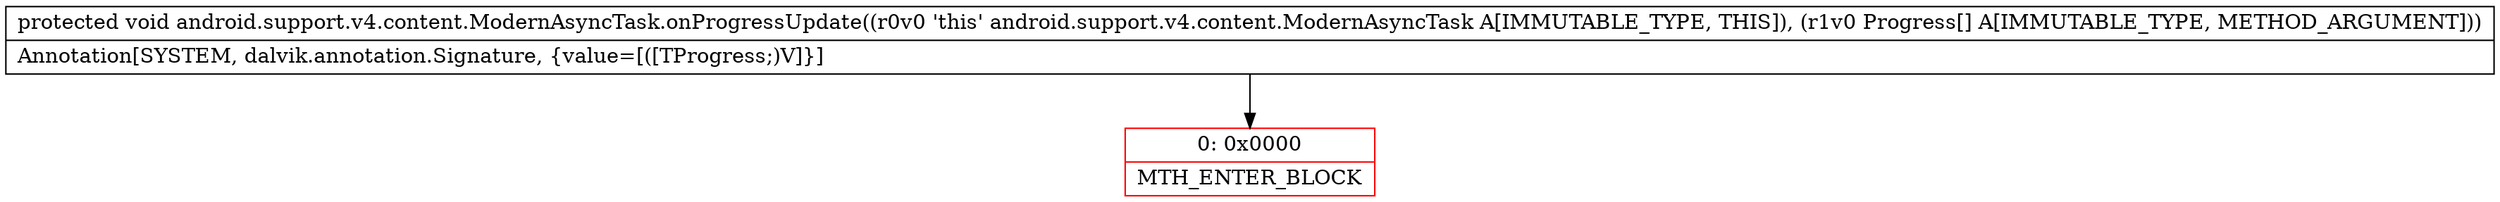 digraph "CFG forandroid.support.v4.content.ModernAsyncTask.onProgressUpdate([Ljava\/lang\/Object;)V" {
subgraph cluster_Region_730522685 {
label = "R(0)";
node [shape=record,color=blue];
}
Node_0 [shape=record,color=red,label="{0\:\ 0x0000|MTH_ENTER_BLOCK\l}"];
MethodNode[shape=record,label="{protected void android.support.v4.content.ModernAsyncTask.onProgressUpdate((r0v0 'this' android.support.v4.content.ModernAsyncTask A[IMMUTABLE_TYPE, THIS]), (r1v0 Progress[] A[IMMUTABLE_TYPE, METHOD_ARGUMENT]))  | Annotation[SYSTEM, dalvik.annotation.Signature, \{value=[([TProgress;)V]\}]\l}"];
MethodNode -> Node_0;
}

